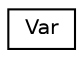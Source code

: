 digraph "Graphical Class Hierarchy"
{
  edge [fontname="Helvetica",fontsize="10",labelfontname="Helvetica",labelfontsize="10"];
  node [fontname="Helvetica",fontsize="10",shape=record];
  rankdir="LR";
  Node0 [label="Var",height=0.2,width=0.4,color="black", fillcolor="white", style="filled",URL="$structVar.html"];
}
